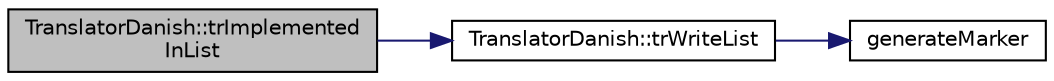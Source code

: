 digraph "TranslatorDanish::trImplementedInList"
{
 // LATEX_PDF_SIZE
  edge [fontname="Helvetica",fontsize="10",labelfontname="Helvetica",labelfontsize="10"];
  node [fontname="Helvetica",fontsize="10",shape=record];
  rankdir="LR";
  Node1 [label="TranslatorDanish::trImplemented\lInList",height=0.2,width=0.4,color="black", fillcolor="grey75", style="filled", fontcolor="black",tooltip=" "];
  Node1 -> Node2 [color="midnightblue",fontsize="10",style="solid"];
  Node2 [label="TranslatorDanish::trWriteList",height=0.2,width=0.4,color="black", fillcolor="white", style="filled",URL="$classTranslatorDanish.html#ae6dd9f8fb876f6a70629593a306af7cf",tooltip=" "];
  Node2 -> Node3 [color="midnightblue",fontsize="10",style="solid"];
  Node3 [label="generateMarker",height=0.2,width=0.4,color="black", fillcolor="white", style="filled",URL="$util_8cpp.html#a5530a73bd518581ac62e4eee5bc2f6db",tooltip=" "];
}
